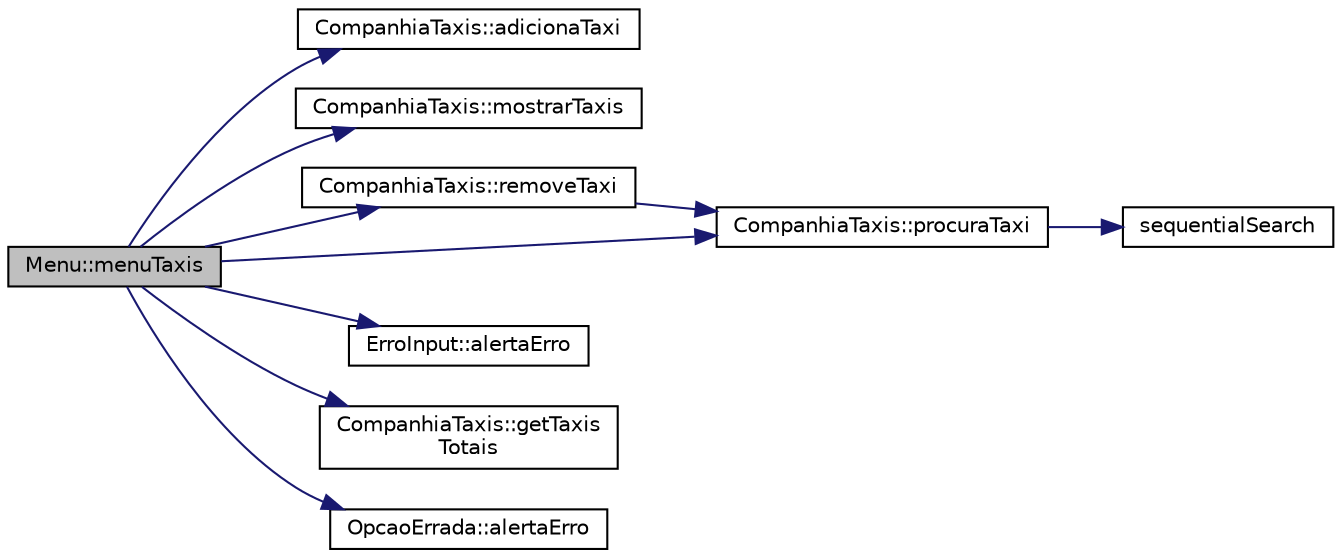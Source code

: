 digraph "Menu::menuTaxis"
{
  edge [fontname="Helvetica",fontsize="10",labelfontname="Helvetica",labelfontsize="10"];
  node [fontname="Helvetica",fontsize="10",shape=record];
  rankdir="LR";
  Node264 [label="Menu::menuTaxis",height=0.2,width=0.4,color="black", fillcolor="grey75", style="filled", fontcolor="black"];
  Node264 -> Node265 [color="midnightblue",fontsize="10",style="solid",fontname="Helvetica"];
  Node265 [label="CompanhiaTaxis::adicionaTaxi",height=0.2,width=0.4,color="black", fillcolor="white", style="filled",URL="$class_companhia_taxis.html#a97c8ec0ff1e6bb1717698a1ed1e61f9a",tooltip="função para adicionar taxi à lista de taxis "];
  Node264 -> Node266 [color="midnightblue",fontsize="10",style="solid",fontname="Helvetica"];
  Node266 [label="CompanhiaTaxis::mostrarTaxis",height=0.2,width=0.4,color="black", fillcolor="white", style="filled",URL="$class_companhia_taxis.html#ac6e7c25c1f3fb1a97d714668b4189f8f",tooltip="função que imprime todos os taxis da companhia "];
  Node264 -> Node267 [color="midnightblue",fontsize="10",style="solid",fontname="Helvetica"];
  Node267 [label="CompanhiaTaxis::removeTaxi",height=0.2,width=0.4,color="black", fillcolor="white", style="filled",URL="$class_companhia_taxis.html#a54ad03f877e3e81e4a023e2fdcf3024c",tooltip="função para eliminar taxi "];
  Node267 -> Node268 [color="midnightblue",fontsize="10",style="solid",fontname="Helvetica"];
  Node268 [label="CompanhiaTaxis::procuraTaxi",height=0.2,width=0.4,color="black", fillcolor="white", style="filled",URL="$class_companhia_taxis.html#a14c51fc63afe03bf8850fb9559db634c",tooltip="função para procurar taxi "];
  Node268 -> Node269 [color="midnightblue",fontsize="10",style="solid",fontname="Helvetica"];
  Node269 [label="sequentialSearch",height=0.2,width=0.4,color="black", fillcolor="white", style="filled",URL="$sequential_search_8h.html#acd555ad1f1fc3b2011aab63641f98151"];
  Node264 -> Node270 [color="midnightblue",fontsize="10",style="solid",fontname="Helvetica"];
  Node270 [label="ErroInput::alertaErro",height=0.2,width=0.4,color="black", fillcolor="white", style="filled",URL="$class_erro_input.html#aa4fbfcf2c76e9d74da9a525831bf7efb"];
  Node264 -> Node268 [color="midnightblue",fontsize="10",style="solid",fontname="Helvetica"];
  Node264 -> Node271 [color="midnightblue",fontsize="10",style="solid",fontname="Helvetica"];
  Node271 [label="CompanhiaTaxis::getTaxis\lTotais",height=0.2,width=0.4,color="black", fillcolor="white", style="filled",URL="$class_companhia_taxis.html#a3f1e79958ff4ee7dc12e9fd827eb0bb1",tooltip="função para obter lista de todos os taxis "];
  Node264 -> Node272 [color="midnightblue",fontsize="10",style="solid",fontname="Helvetica"];
  Node272 [label="OpcaoErrada::alertaErro",height=0.2,width=0.4,color="black", fillcolor="white", style="filled",URL="$class_opcao_errada.html#a26bc1d7170a0ef29e3a9eae58760ac6f"];
}
